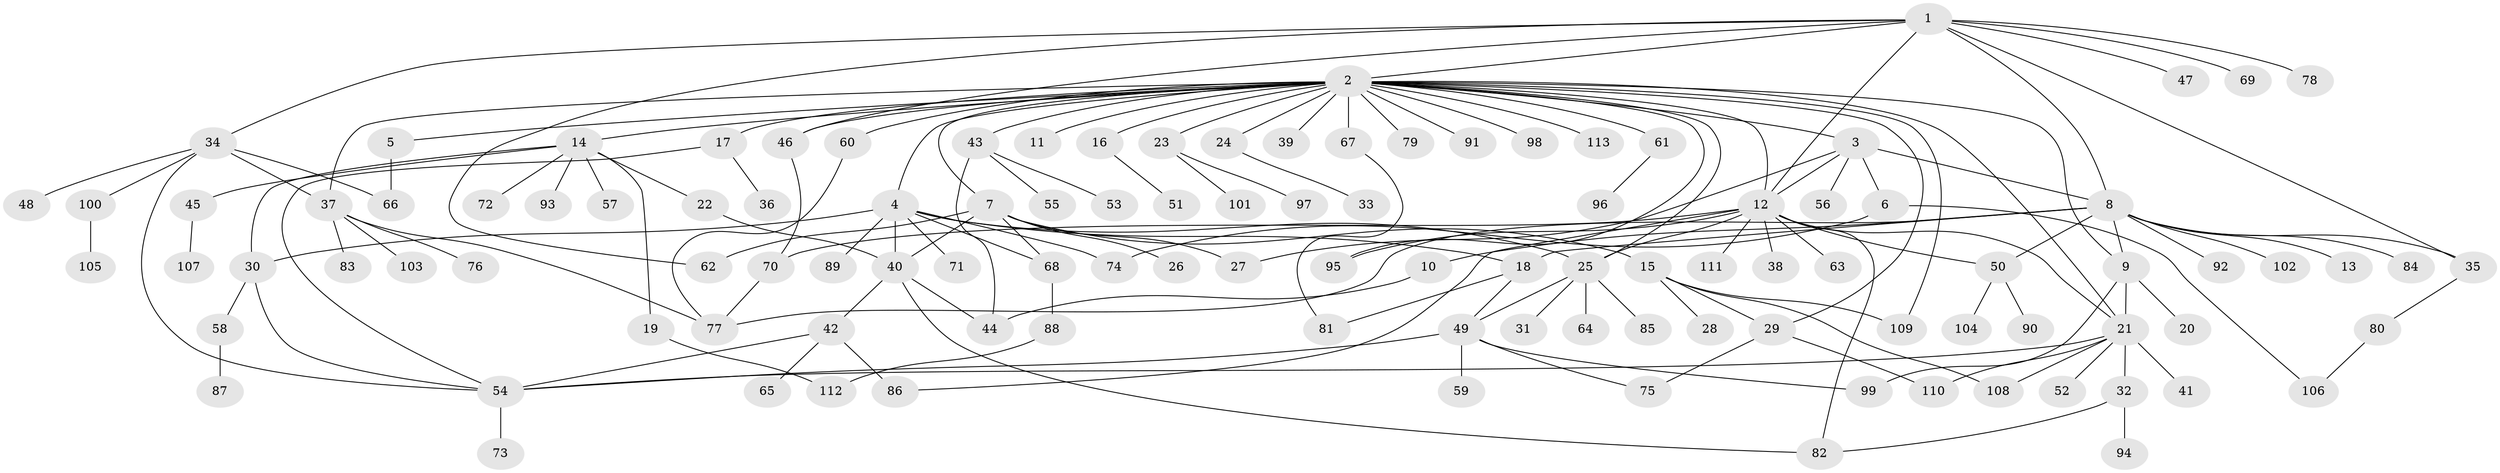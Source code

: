 // coarse degree distribution, {13: 0.030303030303030304, 14: 0.030303030303030304, 12: 0.030303030303030304, 7: 0.030303030303030304, 3: 0.15151515151515152, 9: 0.06060606060606061, 1: 0.5757575757575758, 2: 0.06060606060606061, 6: 0.030303030303030304}
// Generated by graph-tools (version 1.1) at 2025/18/03/04/25 18:18:12]
// undirected, 113 vertices, 158 edges
graph export_dot {
graph [start="1"]
  node [color=gray90,style=filled];
  1;
  2;
  3;
  4;
  5;
  6;
  7;
  8;
  9;
  10;
  11;
  12;
  13;
  14;
  15;
  16;
  17;
  18;
  19;
  20;
  21;
  22;
  23;
  24;
  25;
  26;
  27;
  28;
  29;
  30;
  31;
  32;
  33;
  34;
  35;
  36;
  37;
  38;
  39;
  40;
  41;
  42;
  43;
  44;
  45;
  46;
  47;
  48;
  49;
  50;
  51;
  52;
  53;
  54;
  55;
  56;
  57;
  58;
  59;
  60;
  61;
  62;
  63;
  64;
  65;
  66;
  67;
  68;
  69;
  70;
  71;
  72;
  73;
  74;
  75;
  76;
  77;
  78;
  79;
  80;
  81;
  82;
  83;
  84;
  85;
  86;
  87;
  88;
  89;
  90;
  91;
  92;
  93;
  94;
  95;
  96;
  97;
  98;
  99;
  100;
  101;
  102;
  103;
  104;
  105;
  106;
  107;
  108;
  109;
  110;
  111;
  112;
  113;
  1 -- 2;
  1 -- 8;
  1 -- 12;
  1 -- 34;
  1 -- 35;
  1 -- 46;
  1 -- 47;
  1 -- 62;
  1 -- 69;
  1 -- 78;
  2 -- 3;
  2 -- 4;
  2 -- 5;
  2 -- 7;
  2 -- 9;
  2 -- 11;
  2 -- 12;
  2 -- 14;
  2 -- 16;
  2 -- 17;
  2 -- 21;
  2 -- 23;
  2 -- 24;
  2 -- 25;
  2 -- 29;
  2 -- 37;
  2 -- 39;
  2 -- 43;
  2 -- 46;
  2 -- 60;
  2 -- 61;
  2 -- 67;
  2 -- 79;
  2 -- 91;
  2 -- 95;
  2 -- 98;
  2 -- 109;
  2 -- 113;
  3 -- 6;
  3 -- 8;
  3 -- 12;
  3 -- 27;
  3 -- 56;
  4 -- 18;
  4 -- 25;
  4 -- 30;
  4 -- 40;
  4 -- 68;
  4 -- 71;
  4 -- 74;
  4 -- 89;
  5 -- 66;
  6 -- 74;
  6 -- 106;
  7 -- 15;
  7 -- 26;
  7 -- 27;
  7 -- 40;
  7 -- 62;
  7 -- 68;
  8 -- 9;
  8 -- 10;
  8 -- 13;
  8 -- 18;
  8 -- 35;
  8 -- 50;
  8 -- 77;
  8 -- 84;
  8 -- 92;
  8 -- 102;
  9 -- 20;
  9 -- 21;
  9 -- 99;
  10 -- 44;
  12 -- 21;
  12 -- 25;
  12 -- 38;
  12 -- 50;
  12 -- 63;
  12 -- 70;
  12 -- 82;
  12 -- 86;
  12 -- 95;
  12 -- 111;
  14 -- 19;
  14 -- 22;
  14 -- 30;
  14 -- 45;
  14 -- 57;
  14 -- 72;
  14 -- 93;
  15 -- 28;
  15 -- 29;
  15 -- 108;
  15 -- 109;
  16 -- 51;
  17 -- 36;
  17 -- 54;
  18 -- 49;
  18 -- 81;
  19 -- 112;
  21 -- 32;
  21 -- 41;
  21 -- 52;
  21 -- 54;
  21 -- 108;
  21 -- 110;
  22 -- 40;
  23 -- 97;
  23 -- 101;
  24 -- 33;
  25 -- 31;
  25 -- 49;
  25 -- 64;
  25 -- 85;
  29 -- 75;
  29 -- 110;
  30 -- 54;
  30 -- 58;
  32 -- 82;
  32 -- 94;
  34 -- 37;
  34 -- 48;
  34 -- 54;
  34 -- 66;
  34 -- 100;
  35 -- 80;
  37 -- 76;
  37 -- 77;
  37 -- 83;
  37 -- 103;
  40 -- 42;
  40 -- 44;
  40 -- 82;
  42 -- 54;
  42 -- 65;
  42 -- 86;
  43 -- 44;
  43 -- 53;
  43 -- 55;
  45 -- 107;
  46 -- 70;
  49 -- 54;
  49 -- 59;
  49 -- 75;
  49 -- 99;
  50 -- 90;
  50 -- 104;
  54 -- 73;
  58 -- 87;
  60 -- 77;
  61 -- 96;
  67 -- 81;
  68 -- 88;
  70 -- 77;
  80 -- 106;
  88 -- 112;
  100 -- 105;
}
